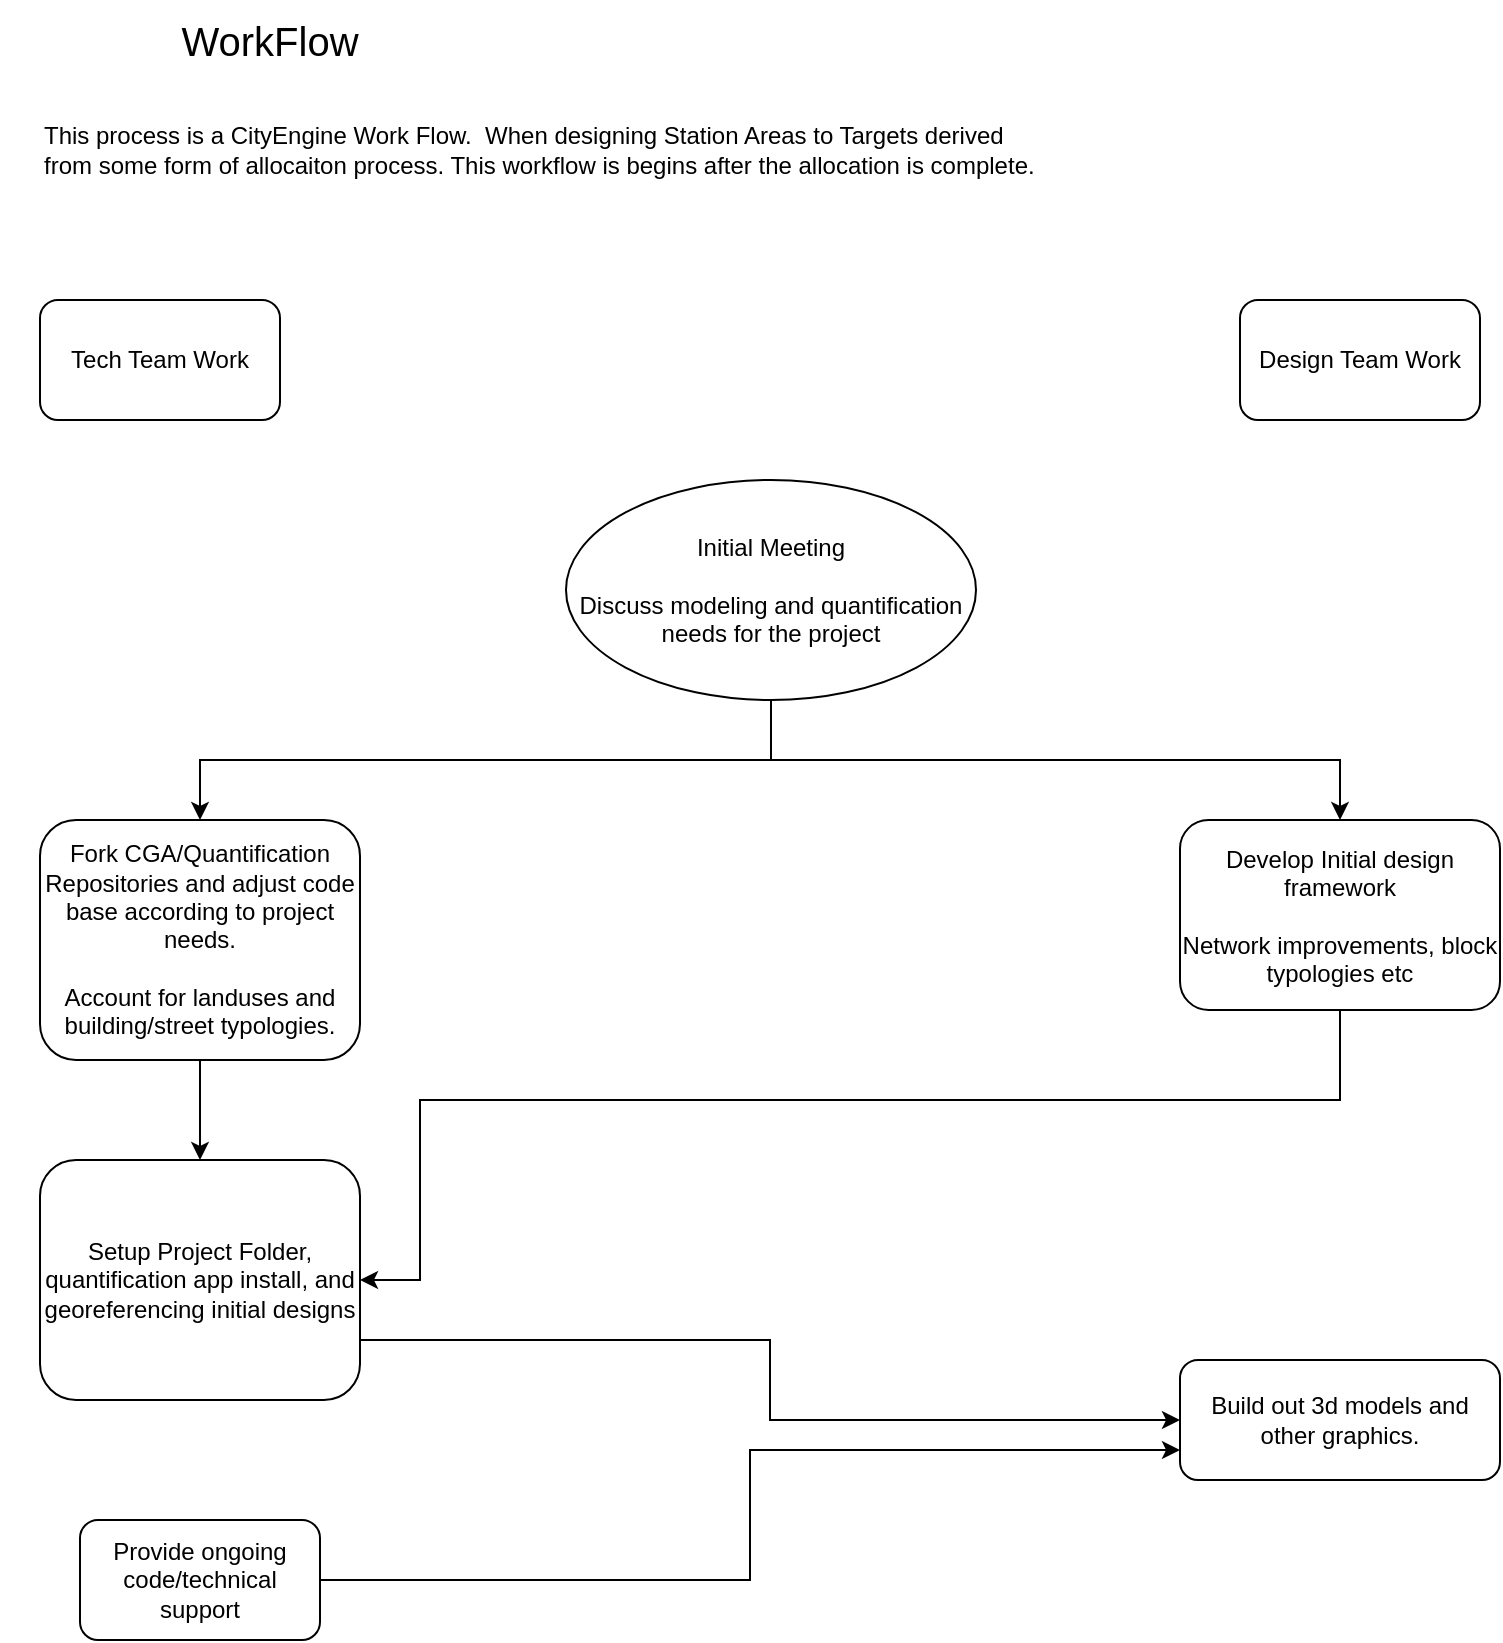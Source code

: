 <mxfile version="13.10.6" type="github">
  <diagram id="EKg-61Se4BZf3TBGbB4Y" name="Page-1">
    <mxGraphModel dx="1182" dy="761" grid="1" gridSize="10" guides="1" tooltips="1" connect="1" arrows="1" fold="1" page="1" pageScale="1" pageWidth="850" pageHeight="1100" math="0" shadow="0">
      <root>
        <mxCell id="0" />
        <mxCell id="1" parent="0" />
        <mxCell id="bpV8BkdjZ_9QRSof9rfs-1" value="&lt;font style=&quot;font-size: 20px&quot;&gt;WorkFlow &lt;br&gt;&lt;/font&gt;" style="text;html=1;strokeColor=none;fillColor=none;align=center;verticalAlign=middle;whiteSpace=wrap;rounded=0;" vertex="1" parent="1">
          <mxGeometry x="40" y="40" width="270" height="40" as="geometry" />
        </mxCell>
        <mxCell id="bpV8BkdjZ_9QRSof9rfs-2" value="This process is a CityEngine Work Flow.&amp;nbsp; When designing Station Areas to Targets derived from some form of allocaiton process. This workflow is begins after the allocation is complete." style="text;html=1;strokeColor=none;fillColor=none;align=left;verticalAlign=middle;whiteSpace=wrap;rounded=0;" vertex="1" parent="1">
          <mxGeometry x="60" y="80" width="500" height="70" as="geometry" />
        </mxCell>
        <mxCell id="bpV8BkdjZ_9QRSof9rfs-10" style="edgeStyle=orthogonalEdgeStyle;rounded=0;orthogonalLoop=1;jettySize=auto;html=1;exitX=0.5;exitY=1;exitDx=0;exitDy=0;entryX=0.5;entryY=0;entryDx=0;entryDy=0;" edge="1" parent="1" source="bpV8BkdjZ_9QRSof9rfs-3" target="bpV8BkdjZ_9QRSof9rfs-9">
          <mxGeometry relative="1" as="geometry" />
        </mxCell>
        <mxCell id="bpV8BkdjZ_9QRSof9rfs-12" style="edgeStyle=orthogonalEdgeStyle;rounded=0;orthogonalLoop=1;jettySize=auto;html=1;exitX=0.5;exitY=1;exitDx=0;exitDy=0;entryX=0.5;entryY=0;entryDx=0;entryDy=0;" edge="1" parent="1" source="bpV8BkdjZ_9QRSof9rfs-3" target="bpV8BkdjZ_9QRSof9rfs-11">
          <mxGeometry relative="1" as="geometry" />
        </mxCell>
        <mxCell id="bpV8BkdjZ_9QRSof9rfs-3" value="&lt;div&gt;Initial Meeting&lt;/div&gt;&lt;div&gt;&lt;br&gt;&lt;/div&gt;&lt;div&gt;Discuss modeling and quantification needs for the project&lt;br&gt;&lt;/div&gt;" style="ellipse;whiteSpace=wrap;html=1;" vertex="1" parent="1">
          <mxGeometry x="323" y="280" width="205" height="110" as="geometry" />
        </mxCell>
        <mxCell id="bpV8BkdjZ_9QRSof9rfs-5" value="Tech Team Work" style="rounded=1;whiteSpace=wrap;html=1;" vertex="1" parent="1">
          <mxGeometry x="60" y="190" width="120" height="60" as="geometry" />
        </mxCell>
        <mxCell id="bpV8BkdjZ_9QRSof9rfs-6" value="Design Team Work" style="rounded=1;whiteSpace=wrap;html=1;" vertex="1" parent="1">
          <mxGeometry x="660" y="190" width="120" height="60" as="geometry" />
        </mxCell>
        <mxCell id="bpV8BkdjZ_9QRSof9rfs-14" style="edgeStyle=orthogonalEdgeStyle;rounded=0;orthogonalLoop=1;jettySize=auto;html=1;exitX=0.5;exitY=1;exitDx=0;exitDy=0;entryX=0.5;entryY=0;entryDx=0;entryDy=0;" edge="1" parent="1" source="bpV8BkdjZ_9QRSof9rfs-9" target="bpV8BkdjZ_9QRSof9rfs-13">
          <mxGeometry relative="1" as="geometry" />
        </mxCell>
        <mxCell id="bpV8BkdjZ_9QRSof9rfs-9" value="&lt;div&gt;Fork CGA/Quantification Repositories and adjust code base according to project needs.&lt;/div&gt;&lt;div&gt;&lt;br&gt;&lt;/div&gt;&lt;div&gt;Account for landuses and building/street typologies.&lt;br&gt;&lt;/div&gt;" style="rounded=1;whiteSpace=wrap;html=1;" vertex="1" parent="1">
          <mxGeometry x="60" y="450" width="160" height="120" as="geometry" />
        </mxCell>
        <mxCell id="bpV8BkdjZ_9QRSof9rfs-15" style="edgeStyle=orthogonalEdgeStyle;rounded=0;orthogonalLoop=1;jettySize=auto;html=1;exitX=0.5;exitY=1;exitDx=0;exitDy=0;entryX=1;entryY=0.5;entryDx=0;entryDy=0;" edge="1" parent="1" source="bpV8BkdjZ_9QRSof9rfs-11" target="bpV8BkdjZ_9QRSof9rfs-13">
          <mxGeometry relative="1" as="geometry">
            <Array as="points">
              <mxPoint x="710" y="590" />
              <mxPoint x="250" y="590" />
              <mxPoint x="250" y="680" />
            </Array>
          </mxGeometry>
        </mxCell>
        <mxCell id="bpV8BkdjZ_9QRSof9rfs-11" value="&lt;div&gt;Develop Initial design framework&lt;/div&gt;&lt;div&gt;&lt;br&gt;&lt;/div&gt;&lt;div&gt;Network improvements, block typologies etc&lt;br&gt;&lt;/div&gt;" style="rounded=1;whiteSpace=wrap;html=1;" vertex="1" parent="1">
          <mxGeometry x="630" y="450" width="160" height="95" as="geometry" />
        </mxCell>
        <mxCell id="bpV8BkdjZ_9QRSof9rfs-17" style="edgeStyle=orthogonalEdgeStyle;rounded=0;orthogonalLoop=1;jettySize=auto;html=1;exitX=1;exitY=0.75;exitDx=0;exitDy=0;" edge="1" parent="1" source="bpV8BkdjZ_9QRSof9rfs-13" target="bpV8BkdjZ_9QRSof9rfs-16">
          <mxGeometry relative="1" as="geometry" />
        </mxCell>
        <mxCell id="bpV8BkdjZ_9QRSof9rfs-13" value="Setup Project Folder, quantification app install, and georeferencing initial designs" style="rounded=1;whiteSpace=wrap;html=1;" vertex="1" parent="1">
          <mxGeometry x="60" y="620" width="160" height="120" as="geometry" />
        </mxCell>
        <mxCell id="bpV8BkdjZ_9QRSof9rfs-16" value="Build out 3d models and other graphics." style="rounded=1;whiteSpace=wrap;html=1;" vertex="1" parent="1">
          <mxGeometry x="630" y="720" width="160" height="60" as="geometry" />
        </mxCell>
        <mxCell id="bpV8BkdjZ_9QRSof9rfs-19" style="edgeStyle=orthogonalEdgeStyle;rounded=0;orthogonalLoop=1;jettySize=auto;html=1;exitX=1;exitY=0.5;exitDx=0;exitDy=0;entryX=0;entryY=0.75;entryDx=0;entryDy=0;" edge="1" parent="1" source="bpV8BkdjZ_9QRSof9rfs-18" target="bpV8BkdjZ_9QRSof9rfs-16">
          <mxGeometry relative="1" as="geometry" />
        </mxCell>
        <mxCell id="bpV8BkdjZ_9QRSof9rfs-18" value="Provide ongoing code/technical support" style="rounded=1;whiteSpace=wrap;html=1;" vertex="1" parent="1">
          <mxGeometry x="80" y="800" width="120" height="60" as="geometry" />
        </mxCell>
      </root>
    </mxGraphModel>
  </diagram>
</mxfile>

